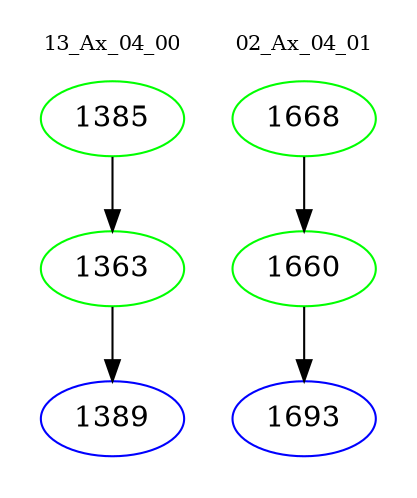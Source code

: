 digraph{
subgraph cluster_0 {
color = white
label = "13_Ax_04_00";
fontsize=10;
T0_1385 [label="1385", color="green"]
T0_1385 -> T0_1363 [color="black"]
T0_1363 [label="1363", color="green"]
T0_1363 -> T0_1389 [color="black"]
T0_1389 [label="1389", color="blue"]
}
subgraph cluster_1 {
color = white
label = "02_Ax_04_01";
fontsize=10;
T1_1668 [label="1668", color="green"]
T1_1668 -> T1_1660 [color="black"]
T1_1660 [label="1660", color="green"]
T1_1660 -> T1_1693 [color="black"]
T1_1693 [label="1693", color="blue"]
}
}
